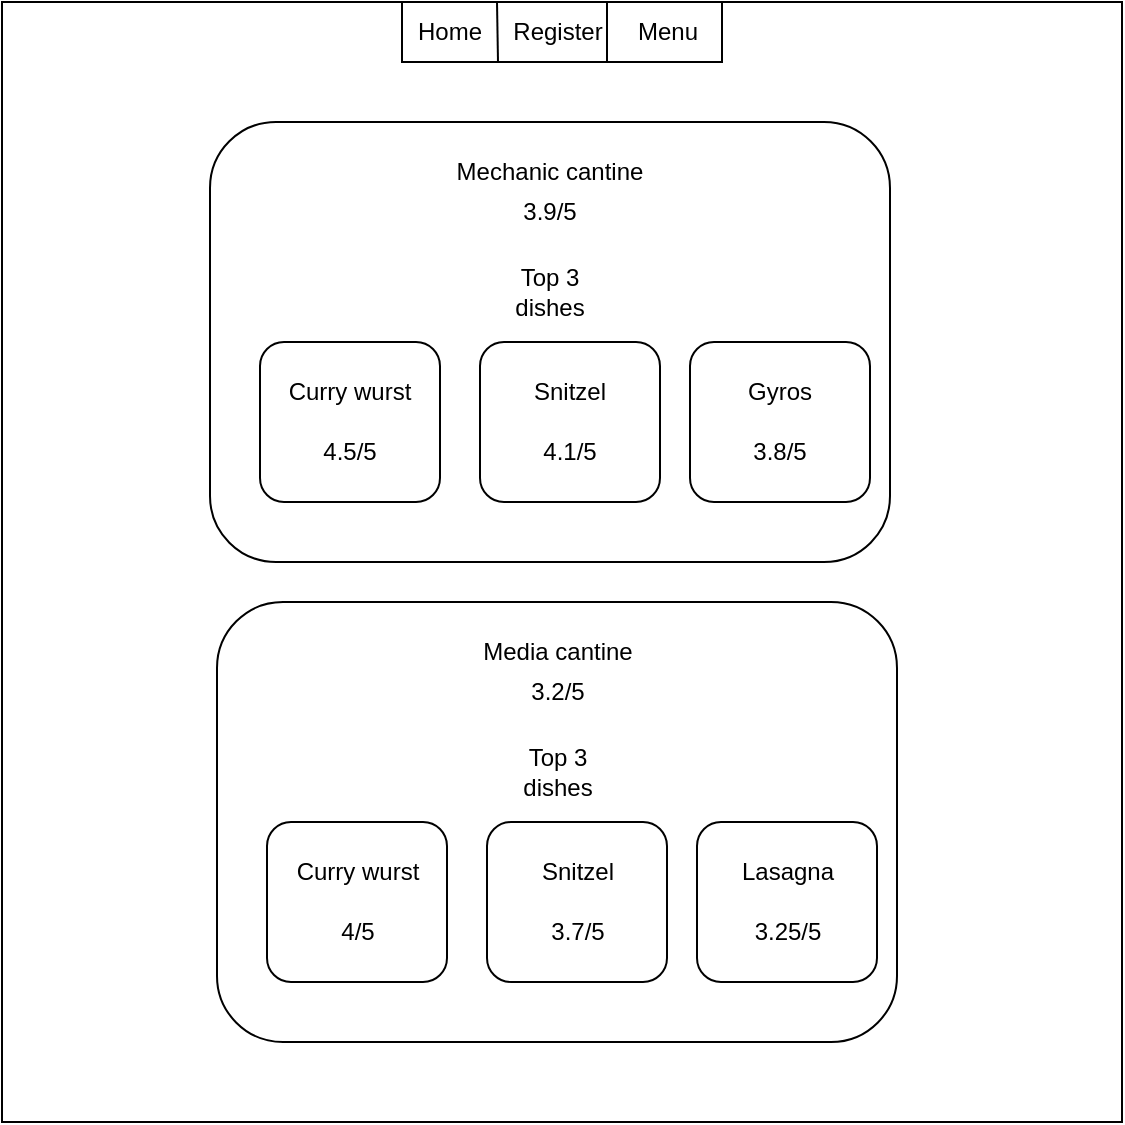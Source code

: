 <mxfile version="24.0.3" type="device">
  <diagram name="Main-Page" id="trBat8V9-CrdQgwDU5lF">
    <mxGraphModel dx="1002" dy="535" grid="1" gridSize="10" guides="1" tooltips="1" connect="1" arrows="1" fold="1" page="1" pageScale="1" pageWidth="827" pageHeight="1169" math="0" shadow="0">
      <root>
        <mxCell id="0" />
        <mxCell id="1" parent="0" />
        <mxCell id="1CkjKCmfATpChsZ907Kd-1" value="" style="whiteSpace=wrap;html=1;aspect=fixed;" vertex="1" parent="1">
          <mxGeometry x="140" y="10" width="560" height="560" as="geometry" />
        </mxCell>
        <mxCell id="1CkjKCmfATpChsZ907Kd-2" value="" style="rounded=1;whiteSpace=wrap;html=1;" vertex="1" parent="1">
          <mxGeometry x="244" y="70" width="340" height="220" as="geometry" />
        </mxCell>
        <mxCell id="1CkjKCmfATpChsZ907Kd-3" value="Mechanic cantine" style="text;html=1;align=center;verticalAlign=middle;whiteSpace=wrap;rounded=0;" vertex="1" parent="1">
          <mxGeometry x="359" y="80" width="110" height="30" as="geometry" />
        </mxCell>
        <mxCell id="1CkjKCmfATpChsZ907Kd-4" value="" style="rounded=1;whiteSpace=wrap;html=1;" vertex="1" parent="1">
          <mxGeometry x="269" y="180" width="90" height="80" as="geometry" />
        </mxCell>
        <mxCell id="1CkjKCmfATpChsZ907Kd-5" value="Curry wurst" style="text;html=1;align=center;verticalAlign=middle;whiteSpace=wrap;rounded=0;" vertex="1" parent="1">
          <mxGeometry x="274" y="190" width="80" height="30" as="geometry" />
        </mxCell>
        <mxCell id="1CkjKCmfATpChsZ907Kd-6" value="4.5/5" style="text;html=1;align=center;verticalAlign=middle;whiteSpace=wrap;rounded=0;" vertex="1" parent="1">
          <mxGeometry x="284" y="220" width="60" height="30" as="geometry" />
        </mxCell>
        <mxCell id="1CkjKCmfATpChsZ907Kd-7" value="3.9/5" style="text;html=1;align=center;verticalAlign=middle;whiteSpace=wrap;rounded=0;" vertex="1" parent="1">
          <mxGeometry x="384" y="100" width="60" height="30" as="geometry" />
        </mxCell>
        <mxCell id="1CkjKCmfATpChsZ907Kd-8" value="" style="rounded=1;whiteSpace=wrap;html=1;" vertex="1" parent="1">
          <mxGeometry x="379" y="180" width="90" height="80" as="geometry" />
        </mxCell>
        <mxCell id="1CkjKCmfATpChsZ907Kd-9" value="Snitzel" style="text;html=1;align=center;verticalAlign=middle;whiteSpace=wrap;rounded=0;" vertex="1" parent="1">
          <mxGeometry x="384" y="190" width="80" height="30" as="geometry" />
        </mxCell>
        <mxCell id="1CkjKCmfATpChsZ907Kd-10" value="4.1/5" style="text;html=1;align=center;verticalAlign=middle;whiteSpace=wrap;rounded=0;" vertex="1" parent="1">
          <mxGeometry x="394" y="220" width="60" height="30" as="geometry" />
        </mxCell>
        <mxCell id="1CkjKCmfATpChsZ907Kd-11" value="" style="rounded=1;whiteSpace=wrap;html=1;" vertex="1" parent="1">
          <mxGeometry x="484" y="180" width="90" height="80" as="geometry" />
        </mxCell>
        <mxCell id="1CkjKCmfATpChsZ907Kd-12" value="Gyros" style="text;html=1;align=center;verticalAlign=middle;whiteSpace=wrap;rounded=0;" vertex="1" parent="1">
          <mxGeometry x="489" y="190" width="80" height="30" as="geometry" />
        </mxCell>
        <mxCell id="1CkjKCmfATpChsZ907Kd-13" value="3.8/5" style="text;html=1;align=center;verticalAlign=middle;whiteSpace=wrap;rounded=0;" vertex="1" parent="1">
          <mxGeometry x="499" y="220" width="60" height="30" as="geometry" />
        </mxCell>
        <mxCell id="1CkjKCmfATpChsZ907Kd-14" value="Top 3 dishes" style="text;html=1;align=center;verticalAlign=middle;whiteSpace=wrap;rounded=0;" vertex="1" parent="1">
          <mxGeometry x="384" y="140" width="60" height="30" as="geometry" />
        </mxCell>
        <mxCell id="1CkjKCmfATpChsZ907Kd-16" value="" style="rounded=1;whiteSpace=wrap;html=1;" vertex="1" parent="1">
          <mxGeometry x="247.5" y="310" width="340" height="220" as="geometry" />
        </mxCell>
        <mxCell id="1CkjKCmfATpChsZ907Kd-17" value="Media cantine" style="text;html=1;align=center;verticalAlign=middle;whiteSpace=wrap;rounded=0;" vertex="1" parent="1">
          <mxGeometry x="362.5" y="320" width="110" height="30" as="geometry" />
        </mxCell>
        <mxCell id="1CkjKCmfATpChsZ907Kd-18" value="" style="rounded=1;whiteSpace=wrap;html=1;" vertex="1" parent="1">
          <mxGeometry x="272.5" y="420" width="90" height="80" as="geometry" />
        </mxCell>
        <mxCell id="1CkjKCmfATpChsZ907Kd-19" value="Curry wurst" style="text;html=1;align=center;verticalAlign=middle;whiteSpace=wrap;rounded=0;" vertex="1" parent="1">
          <mxGeometry x="277.5" y="430" width="80" height="30" as="geometry" />
        </mxCell>
        <mxCell id="1CkjKCmfATpChsZ907Kd-20" value="4/5" style="text;html=1;align=center;verticalAlign=middle;whiteSpace=wrap;rounded=0;" vertex="1" parent="1">
          <mxGeometry x="287.5" y="460" width="60" height="30" as="geometry" />
        </mxCell>
        <mxCell id="1CkjKCmfATpChsZ907Kd-21" value="3.2/5" style="text;html=1;align=center;verticalAlign=middle;whiteSpace=wrap;rounded=0;" vertex="1" parent="1">
          <mxGeometry x="387.5" y="340" width="60" height="30" as="geometry" />
        </mxCell>
        <mxCell id="1CkjKCmfATpChsZ907Kd-22" value="" style="rounded=1;whiteSpace=wrap;html=1;" vertex="1" parent="1">
          <mxGeometry x="382.5" y="420" width="90" height="80" as="geometry" />
        </mxCell>
        <mxCell id="1CkjKCmfATpChsZ907Kd-23" value="Snitzel" style="text;html=1;align=center;verticalAlign=middle;whiteSpace=wrap;rounded=0;" vertex="1" parent="1">
          <mxGeometry x="387.5" y="430" width="80" height="30" as="geometry" />
        </mxCell>
        <mxCell id="1CkjKCmfATpChsZ907Kd-24" value="3.7/5" style="text;html=1;align=center;verticalAlign=middle;whiteSpace=wrap;rounded=0;" vertex="1" parent="1">
          <mxGeometry x="397.5" y="460" width="60" height="30" as="geometry" />
        </mxCell>
        <mxCell id="1CkjKCmfATpChsZ907Kd-25" value="" style="rounded=1;whiteSpace=wrap;html=1;" vertex="1" parent="1">
          <mxGeometry x="487.5" y="420" width="90" height="80" as="geometry" />
        </mxCell>
        <mxCell id="1CkjKCmfATpChsZ907Kd-26" value="Lasagna" style="text;html=1;align=center;verticalAlign=middle;whiteSpace=wrap;rounded=0;" vertex="1" parent="1">
          <mxGeometry x="492.5" y="430" width="80" height="30" as="geometry" />
        </mxCell>
        <mxCell id="1CkjKCmfATpChsZ907Kd-27" value="3.25/5" style="text;html=1;align=center;verticalAlign=middle;whiteSpace=wrap;rounded=0;" vertex="1" parent="1">
          <mxGeometry x="502.5" y="460" width="60" height="30" as="geometry" />
        </mxCell>
        <mxCell id="1CkjKCmfATpChsZ907Kd-28" value="Top 3 dishes" style="text;html=1;align=center;verticalAlign=middle;whiteSpace=wrap;rounded=0;" vertex="1" parent="1">
          <mxGeometry x="387.5" y="380" width="60" height="30" as="geometry" />
        </mxCell>
        <mxCell id="1CkjKCmfATpChsZ907Kd-29" value="" style="rounded=0;whiteSpace=wrap;html=1;" vertex="1" parent="1">
          <mxGeometry x="340" y="10" width="160" height="30" as="geometry" />
        </mxCell>
        <mxCell id="1CkjKCmfATpChsZ907Kd-30" value="Home" style="text;html=1;align=center;verticalAlign=middle;whiteSpace=wrap;rounded=0;" vertex="1" parent="1">
          <mxGeometry x="334" y="10" width="60" height="30" as="geometry" />
        </mxCell>
        <mxCell id="1CkjKCmfATpChsZ907Kd-31" value="Register" style="text;html=1;align=center;verticalAlign=middle;whiteSpace=wrap;rounded=0;" vertex="1" parent="1">
          <mxGeometry x="387.5" y="10" width="60" height="30" as="geometry" />
        </mxCell>
        <mxCell id="1CkjKCmfATpChsZ907Kd-32" value="Menu" style="text;html=1;align=center;verticalAlign=middle;whiteSpace=wrap;rounded=0;" vertex="1" parent="1">
          <mxGeometry x="442.5" y="10" width="60" height="30" as="geometry" />
        </mxCell>
        <mxCell id="1CkjKCmfATpChsZ907Kd-33" value="" style="endArrow=none;html=1;rounded=0;entryX=0;entryY=0;entryDx=0;entryDy=0;" edge="1" parent="1" target="1CkjKCmfATpChsZ907Kd-31">
          <mxGeometry width="50" height="50" relative="1" as="geometry">
            <mxPoint x="388" y="40" as="sourcePoint" />
            <mxPoint x="440" y="160" as="targetPoint" />
          </mxGeometry>
        </mxCell>
        <mxCell id="1CkjKCmfATpChsZ907Kd-34" value="" style="endArrow=none;html=1;rounded=0;entryX=0;entryY=0;entryDx=0;entryDy=0;exitX=0;exitY=1;exitDx=0;exitDy=0;" edge="1" parent="1" source="1CkjKCmfATpChsZ907Kd-32" target="1CkjKCmfATpChsZ907Kd-32">
          <mxGeometry width="50" height="50" relative="1" as="geometry">
            <mxPoint x="390" y="210" as="sourcePoint" />
            <mxPoint x="440" y="160" as="targetPoint" />
          </mxGeometry>
        </mxCell>
      </root>
    </mxGraphModel>
  </diagram>
</mxfile>
